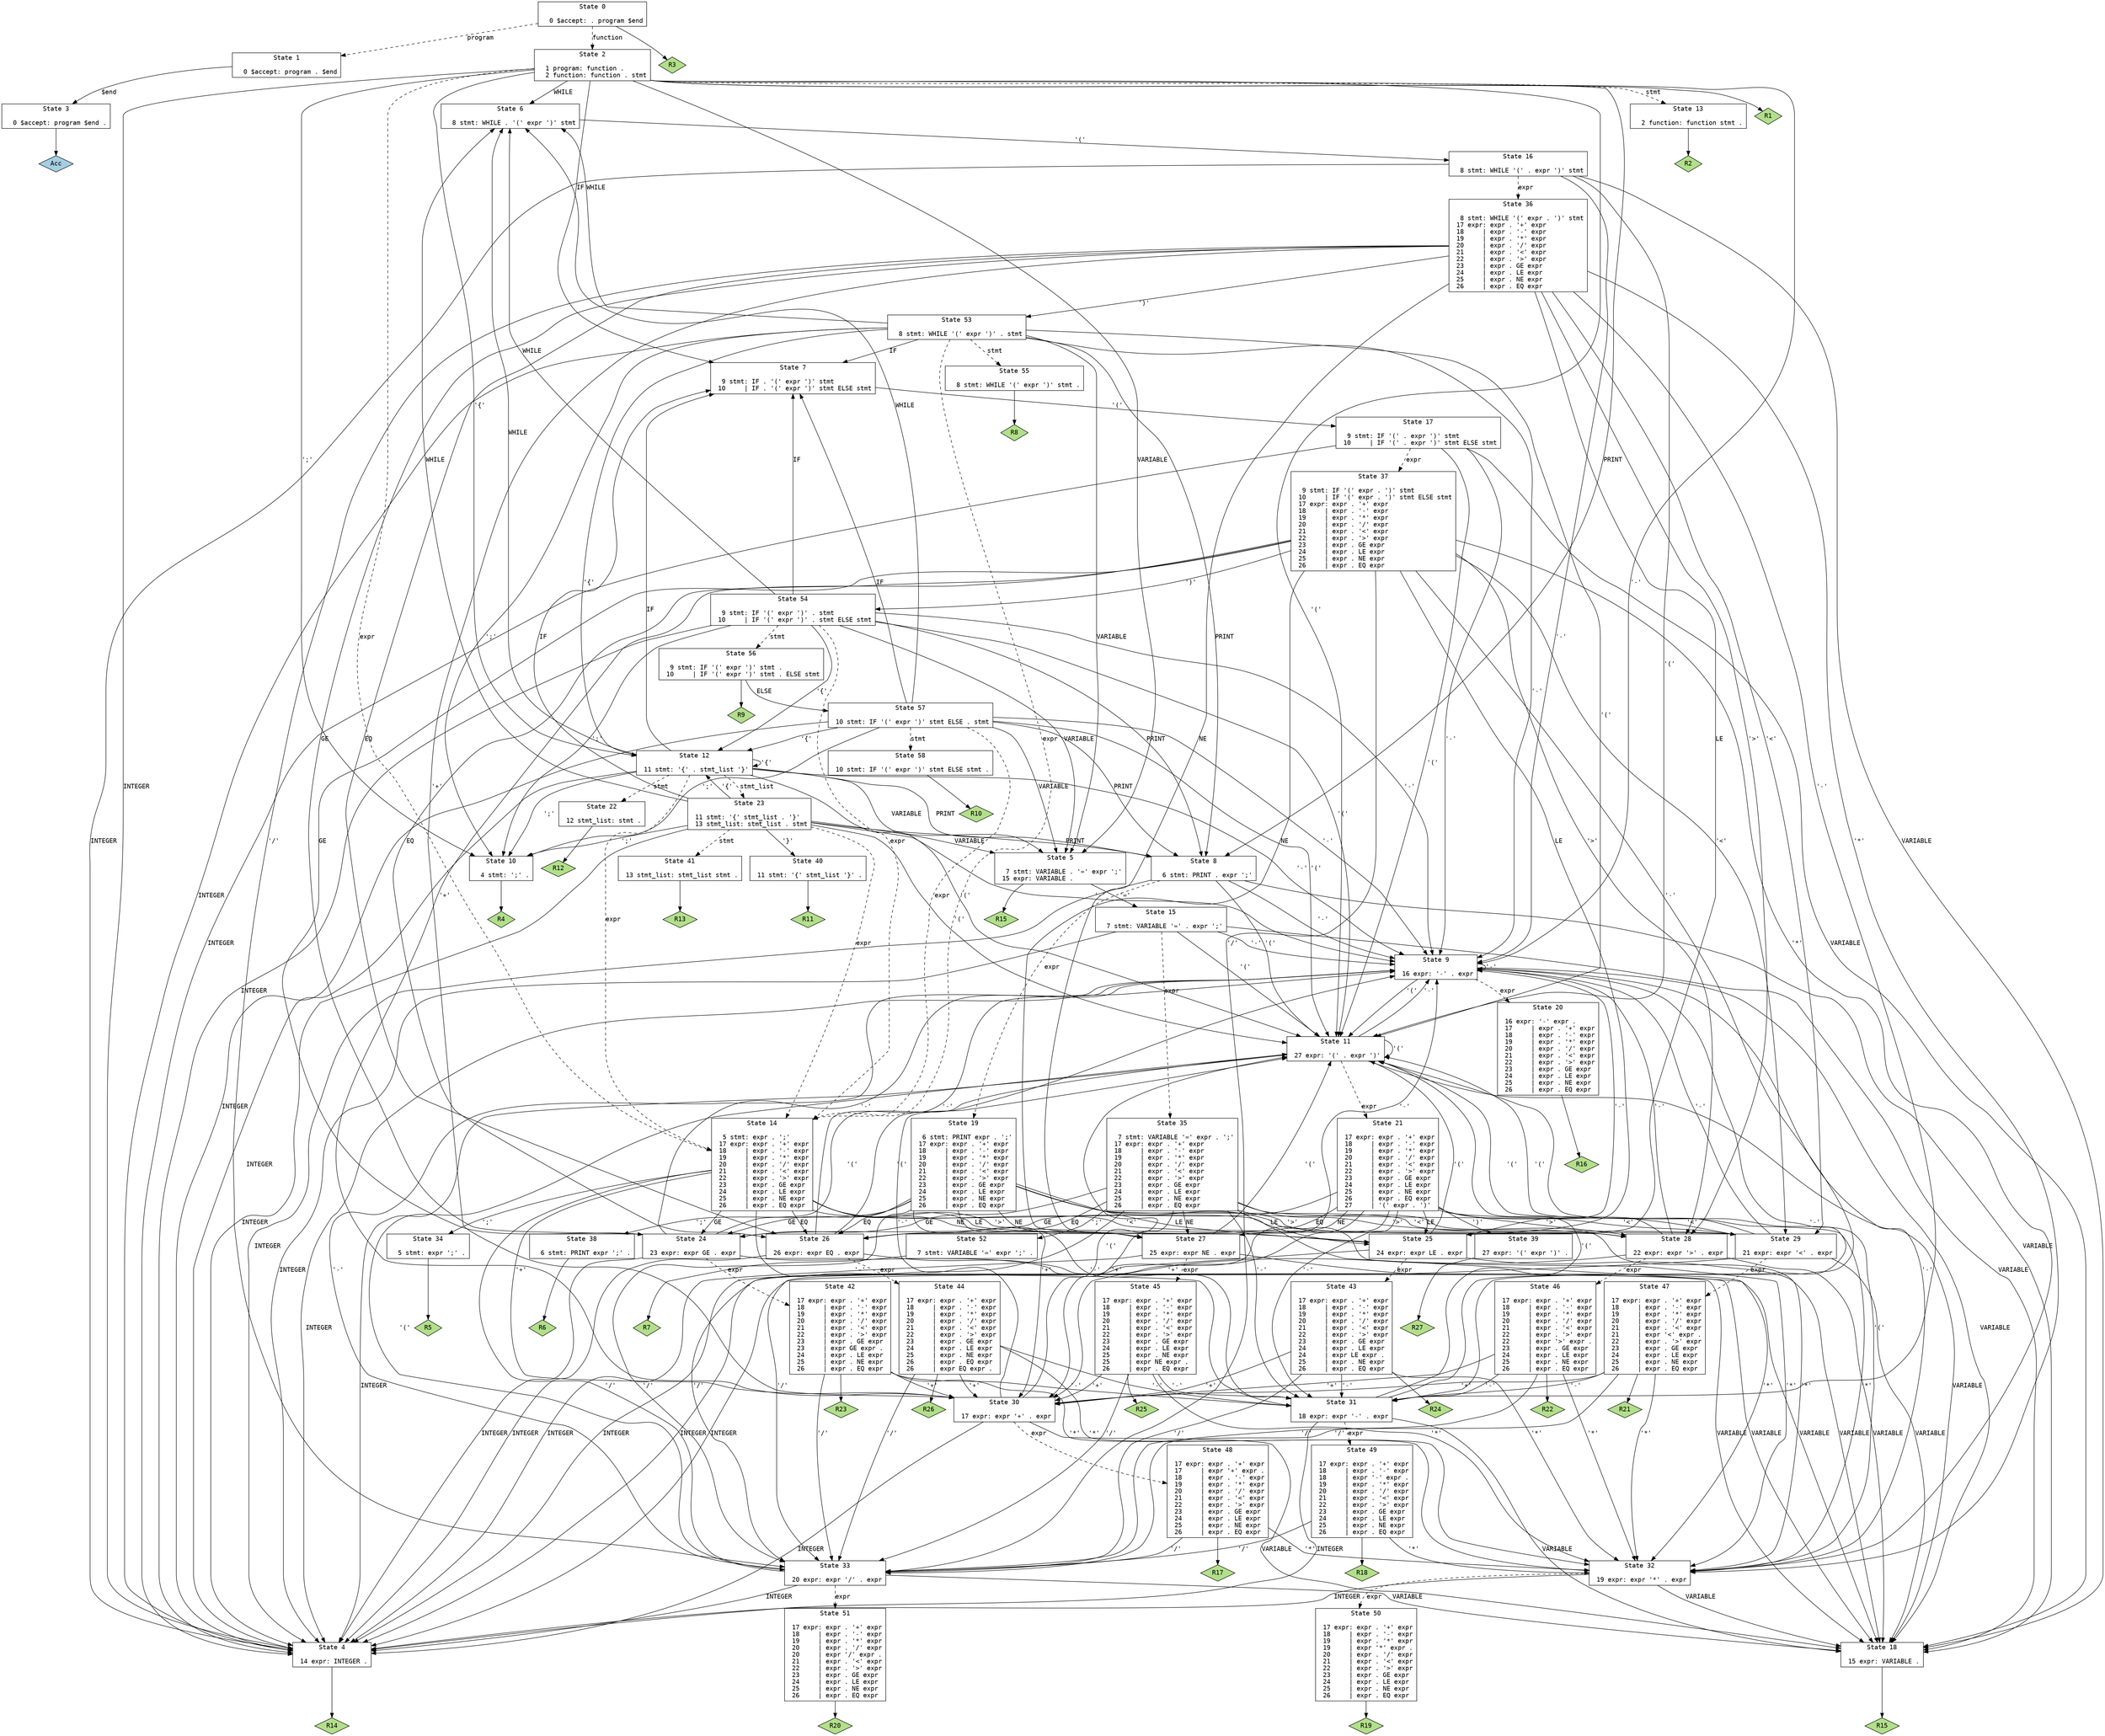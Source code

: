 // Generated by GNU Bison 3.0.4.
// Report bugs to <bug-bison@gnu.org>.
// Home page: <http://www.gnu.org/software/bison/>.

digraph "grammar.y"
{
  node [fontname = courier, shape = box, colorscheme = paired6]
  edge [fontname = courier]

  0 [label="State 0\n\l  0 $accept: . program $end\l"]
  0 -> 1 [style=dashed label="program"]
  0 -> 2 [style=dashed label="function"]
  0 -> "0R3" [style=solid]
 "0R3" [label="R3", fillcolor=3, shape=diamond, style=filled]
  1 [label="State 1\n\l  0 $accept: program . $end\l"]
  1 -> 3 [style=solid label="$end"]
  2 [label="State 2\n\l  1 program: function .\l  2 function: function . stmt\l"]
  2 -> 4 [style=solid label="INTEGER"]
  2 -> 5 [style=solid label="VARIABLE"]
  2 -> 6 [style=solid label="WHILE"]
  2 -> 7 [style=solid label="IF"]
  2 -> 8 [style=solid label="PRINT"]
  2 -> 9 [style=solid label="'-'"]
  2 -> 10 [style=solid label="';'"]
  2 -> 11 [style=solid label="'('"]
  2 -> 12 [style=solid label="'{'"]
  2 -> 13 [style=dashed label="stmt"]
  2 -> 14 [style=dashed label="expr"]
  2 -> "2R1" [style=solid]
 "2R1" [label="R1", fillcolor=3, shape=diamond, style=filled]
  3 [label="State 3\n\l  0 $accept: program $end .\l"]
  3 -> "3R0" [style=solid]
 "3R0" [label="Acc", fillcolor=1, shape=diamond, style=filled]
  4 [label="State 4\n\l 14 expr: INTEGER .\l"]
  4 -> "4R14" [style=solid]
 "4R14" [label="R14", fillcolor=3, shape=diamond, style=filled]
  5 [label="State 5\n\l  7 stmt: VARIABLE . '=' expr ';'\l 15 expr: VARIABLE .\l"]
  5 -> 15 [style=solid label="'='"]
  5 -> "5R15" [style=solid]
 "5R15" [label="R15", fillcolor=3, shape=diamond, style=filled]
  6 [label="State 6\n\l  8 stmt: WHILE . '(' expr ')' stmt\l"]
  6 -> 16 [style=solid label="'('"]
  7 [label="State 7\n\l  9 stmt: IF . '(' expr ')' stmt\l 10     | IF . '(' expr ')' stmt ELSE stmt\l"]
  7 -> 17 [style=solid label="'('"]
  8 [label="State 8\n\l  6 stmt: PRINT . expr ';'\l"]
  8 -> 4 [style=solid label="INTEGER"]
  8 -> 18 [style=solid label="VARIABLE"]
  8 -> 9 [style=solid label="'-'"]
  8 -> 11 [style=solid label="'('"]
  8 -> 19 [style=dashed label="expr"]
  9 [label="State 9\n\l 16 expr: '-' . expr\l"]
  9 -> 4 [style=solid label="INTEGER"]
  9 -> 18 [style=solid label="VARIABLE"]
  9 -> 9 [style=solid label="'-'"]
  9 -> 11 [style=solid label="'('"]
  9 -> 20 [style=dashed label="expr"]
  10 [label="State 10\n\l  4 stmt: ';' .\l"]
  10 -> "10R4" [style=solid]
 "10R4" [label="R4", fillcolor=3, shape=diamond, style=filled]
  11 [label="State 11\n\l 27 expr: '(' . expr ')'\l"]
  11 -> 4 [style=solid label="INTEGER"]
  11 -> 18 [style=solid label="VARIABLE"]
  11 -> 9 [style=solid label="'-'"]
  11 -> 11 [style=solid label="'('"]
  11 -> 21 [style=dashed label="expr"]
  12 [label="State 12\n\l 11 stmt: '{' . stmt_list '}'\l"]
  12 -> 4 [style=solid label="INTEGER"]
  12 -> 5 [style=solid label="VARIABLE"]
  12 -> 6 [style=solid label="WHILE"]
  12 -> 7 [style=solid label="IF"]
  12 -> 8 [style=solid label="PRINT"]
  12 -> 9 [style=solid label="'-'"]
  12 -> 10 [style=solid label="';'"]
  12 -> 11 [style=solid label="'('"]
  12 -> 12 [style=solid label="'{'"]
  12 -> 22 [style=dashed label="stmt"]
  12 -> 23 [style=dashed label="stmt_list"]
  12 -> 14 [style=dashed label="expr"]
  13 [label="State 13\n\l  2 function: function stmt .\l"]
  13 -> "13R2" [style=solid]
 "13R2" [label="R2", fillcolor=3, shape=diamond, style=filled]
  14 [label="State 14\n\l  5 stmt: expr . ';'\l 17 expr: expr . '+' expr\l 18     | expr . '-' expr\l 19     | expr . '*' expr\l 20     | expr . '/' expr\l 21     | expr . '<' expr\l 22     | expr . '>' expr\l 23     | expr . GE expr\l 24     | expr . LE expr\l 25     | expr . NE expr\l 26     | expr . EQ expr\l"]
  14 -> 24 [style=solid label="GE"]
  14 -> 25 [style=solid label="LE"]
  14 -> 26 [style=solid label="EQ"]
  14 -> 27 [style=solid label="NE"]
  14 -> 28 [style=solid label="'>'"]
  14 -> 29 [style=solid label="'<'"]
  14 -> 30 [style=solid label="'+'"]
  14 -> 31 [style=solid label="'-'"]
  14 -> 32 [style=solid label="'*'"]
  14 -> 33 [style=solid label="'/'"]
  14 -> 34 [style=solid label="';'"]
  15 [label="State 15\n\l  7 stmt: VARIABLE '=' . expr ';'\l"]
  15 -> 4 [style=solid label="INTEGER"]
  15 -> 18 [style=solid label="VARIABLE"]
  15 -> 9 [style=solid label="'-'"]
  15 -> 11 [style=solid label="'('"]
  15 -> 35 [style=dashed label="expr"]
  16 [label="State 16\n\l  8 stmt: WHILE '(' . expr ')' stmt\l"]
  16 -> 4 [style=solid label="INTEGER"]
  16 -> 18 [style=solid label="VARIABLE"]
  16 -> 9 [style=solid label="'-'"]
  16 -> 11 [style=solid label="'('"]
  16 -> 36 [style=dashed label="expr"]
  17 [label="State 17\n\l  9 stmt: IF '(' . expr ')' stmt\l 10     | IF '(' . expr ')' stmt ELSE stmt\l"]
  17 -> 4 [style=solid label="INTEGER"]
  17 -> 18 [style=solid label="VARIABLE"]
  17 -> 9 [style=solid label="'-'"]
  17 -> 11 [style=solid label="'('"]
  17 -> 37 [style=dashed label="expr"]
  18 [label="State 18\n\l 15 expr: VARIABLE .\l"]
  18 -> "18R15" [style=solid]
 "18R15" [label="R15", fillcolor=3, shape=diamond, style=filled]
  19 [label="State 19\n\l  6 stmt: PRINT expr . ';'\l 17 expr: expr . '+' expr\l 18     | expr . '-' expr\l 19     | expr . '*' expr\l 20     | expr . '/' expr\l 21     | expr . '<' expr\l 22     | expr . '>' expr\l 23     | expr . GE expr\l 24     | expr . LE expr\l 25     | expr . NE expr\l 26     | expr . EQ expr\l"]
  19 -> 24 [style=solid label="GE"]
  19 -> 25 [style=solid label="LE"]
  19 -> 26 [style=solid label="EQ"]
  19 -> 27 [style=solid label="NE"]
  19 -> 28 [style=solid label="'>'"]
  19 -> 29 [style=solid label="'<'"]
  19 -> 30 [style=solid label="'+'"]
  19 -> 31 [style=solid label="'-'"]
  19 -> 32 [style=solid label="'*'"]
  19 -> 33 [style=solid label="'/'"]
  19 -> 38 [style=solid label="';'"]
  20 [label="State 20\n\l 16 expr: '-' expr .\l 17     | expr . '+' expr\l 18     | expr . '-' expr\l 19     | expr . '*' expr\l 20     | expr . '/' expr\l 21     | expr . '<' expr\l 22     | expr . '>' expr\l 23     | expr . GE expr\l 24     | expr . LE expr\l 25     | expr . NE expr\l 26     | expr . EQ expr\l"]
  20 -> "20R16" [style=solid]
 "20R16" [label="R16", fillcolor=3, shape=diamond, style=filled]
  21 [label="State 21\n\l 17 expr: expr . '+' expr\l 18     | expr . '-' expr\l 19     | expr . '*' expr\l 20     | expr . '/' expr\l 21     | expr . '<' expr\l 22     | expr . '>' expr\l 23     | expr . GE expr\l 24     | expr . LE expr\l 25     | expr . NE expr\l 26     | expr . EQ expr\l 27     | '(' expr . ')'\l"]
  21 -> 24 [style=solid label="GE"]
  21 -> 25 [style=solid label="LE"]
  21 -> 26 [style=solid label="EQ"]
  21 -> 27 [style=solid label="NE"]
  21 -> 28 [style=solid label="'>'"]
  21 -> 29 [style=solid label="'<'"]
  21 -> 30 [style=solid label="'+'"]
  21 -> 31 [style=solid label="'-'"]
  21 -> 32 [style=solid label="'*'"]
  21 -> 33 [style=solid label="'/'"]
  21 -> 39 [style=solid label="')'"]
  22 [label="State 22\n\l 12 stmt_list: stmt .\l"]
  22 -> "22R12" [style=solid]
 "22R12" [label="R12", fillcolor=3, shape=diamond, style=filled]
  23 [label="State 23\n\l 11 stmt: '{' stmt_list . '}'\l 13 stmt_list: stmt_list . stmt\l"]
  23 -> 4 [style=solid label="INTEGER"]
  23 -> 5 [style=solid label="VARIABLE"]
  23 -> 6 [style=solid label="WHILE"]
  23 -> 7 [style=solid label="IF"]
  23 -> 8 [style=solid label="PRINT"]
  23 -> 9 [style=solid label="'-'"]
  23 -> 10 [style=solid label="';'"]
  23 -> 11 [style=solid label="'('"]
  23 -> 12 [style=solid label="'{'"]
  23 -> 40 [style=solid label="'}'"]
  23 -> 41 [style=dashed label="stmt"]
  23 -> 14 [style=dashed label="expr"]
  24 [label="State 24\n\l 23 expr: expr GE . expr\l"]
  24 -> 4 [style=solid label="INTEGER"]
  24 -> 18 [style=solid label="VARIABLE"]
  24 -> 9 [style=solid label="'-'"]
  24 -> 11 [style=solid label="'('"]
  24 -> 42 [style=dashed label="expr"]
  25 [label="State 25\n\l 24 expr: expr LE . expr\l"]
  25 -> 4 [style=solid label="INTEGER"]
  25 -> 18 [style=solid label="VARIABLE"]
  25 -> 9 [style=solid label="'-'"]
  25 -> 11 [style=solid label="'('"]
  25 -> 43 [style=dashed label="expr"]
  26 [label="State 26\n\l 26 expr: expr EQ . expr\l"]
  26 -> 4 [style=solid label="INTEGER"]
  26 -> 18 [style=solid label="VARIABLE"]
  26 -> 9 [style=solid label="'-'"]
  26 -> 11 [style=solid label="'('"]
  26 -> 44 [style=dashed label="expr"]
  27 [label="State 27\n\l 25 expr: expr NE . expr\l"]
  27 -> 4 [style=solid label="INTEGER"]
  27 -> 18 [style=solid label="VARIABLE"]
  27 -> 9 [style=solid label="'-'"]
  27 -> 11 [style=solid label="'('"]
  27 -> 45 [style=dashed label="expr"]
  28 [label="State 28\n\l 22 expr: expr '>' . expr\l"]
  28 -> 4 [style=solid label="INTEGER"]
  28 -> 18 [style=solid label="VARIABLE"]
  28 -> 9 [style=solid label="'-'"]
  28 -> 11 [style=solid label="'('"]
  28 -> 46 [style=dashed label="expr"]
  29 [label="State 29\n\l 21 expr: expr '<' . expr\l"]
  29 -> 4 [style=solid label="INTEGER"]
  29 -> 18 [style=solid label="VARIABLE"]
  29 -> 9 [style=solid label="'-'"]
  29 -> 11 [style=solid label="'('"]
  29 -> 47 [style=dashed label="expr"]
  30 [label="State 30\n\l 17 expr: expr '+' . expr\l"]
  30 -> 4 [style=solid label="INTEGER"]
  30 -> 18 [style=solid label="VARIABLE"]
  30 -> 9 [style=solid label="'-'"]
  30 -> 11 [style=solid label="'('"]
  30 -> 48 [style=dashed label="expr"]
  31 [label="State 31\n\l 18 expr: expr '-' . expr\l"]
  31 -> 4 [style=solid label="INTEGER"]
  31 -> 18 [style=solid label="VARIABLE"]
  31 -> 9 [style=solid label="'-'"]
  31 -> 11 [style=solid label="'('"]
  31 -> 49 [style=dashed label="expr"]
  32 [label="State 32\n\l 19 expr: expr '*' . expr\l"]
  32 -> 4 [style=solid label="INTEGER"]
  32 -> 18 [style=solid label="VARIABLE"]
  32 -> 9 [style=solid label="'-'"]
  32 -> 11 [style=solid label="'('"]
  32 -> 50 [style=dashed label="expr"]
  33 [label="State 33\n\l 20 expr: expr '/' . expr\l"]
  33 -> 4 [style=solid label="INTEGER"]
  33 -> 18 [style=solid label="VARIABLE"]
  33 -> 9 [style=solid label="'-'"]
  33 -> 11 [style=solid label="'('"]
  33 -> 51 [style=dashed label="expr"]
  34 [label="State 34\n\l  5 stmt: expr ';' .\l"]
  34 -> "34R5" [style=solid]
 "34R5" [label="R5", fillcolor=3, shape=diamond, style=filled]
  35 [label="State 35\n\l  7 stmt: VARIABLE '=' expr . ';'\l 17 expr: expr . '+' expr\l 18     | expr . '-' expr\l 19     | expr . '*' expr\l 20     | expr . '/' expr\l 21     | expr . '<' expr\l 22     | expr . '>' expr\l 23     | expr . GE expr\l 24     | expr . LE expr\l 25     | expr . NE expr\l 26     | expr . EQ expr\l"]
  35 -> 24 [style=solid label="GE"]
  35 -> 25 [style=solid label="LE"]
  35 -> 26 [style=solid label="EQ"]
  35 -> 27 [style=solid label="NE"]
  35 -> 28 [style=solid label="'>'"]
  35 -> 29 [style=solid label="'<'"]
  35 -> 30 [style=solid label="'+'"]
  35 -> 31 [style=solid label="'-'"]
  35 -> 32 [style=solid label="'*'"]
  35 -> 33 [style=solid label="'/'"]
  35 -> 52 [style=solid label="';'"]
  36 [label="State 36\n\l  8 stmt: WHILE '(' expr . ')' stmt\l 17 expr: expr . '+' expr\l 18     | expr . '-' expr\l 19     | expr . '*' expr\l 20     | expr . '/' expr\l 21     | expr . '<' expr\l 22     | expr . '>' expr\l 23     | expr . GE expr\l 24     | expr . LE expr\l 25     | expr . NE expr\l 26     | expr . EQ expr\l"]
  36 -> 24 [style=solid label="GE"]
  36 -> 25 [style=solid label="LE"]
  36 -> 26 [style=solid label="EQ"]
  36 -> 27 [style=solid label="NE"]
  36 -> 28 [style=solid label="'>'"]
  36 -> 29 [style=solid label="'<'"]
  36 -> 30 [style=solid label="'+'"]
  36 -> 31 [style=solid label="'-'"]
  36 -> 32 [style=solid label="'*'"]
  36 -> 33 [style=solid label="'/'"]
  36 -> 53 [style=solid label="')'"]
  37 [label="State 37\n\l  9 stmt: IF '(' expr . ')' stmt\l 10     | IF '(' expr . ')' stmt ELSE stmt\l 17 expr: expr . '+' expr\l 18     | expr . '-' expr\l 19     | expr . '*' expr\l 20     | expr . '/' expr\l 21     | expr . '<' expr\l 22     | expr . '>' expr\l 23     | expr . GE expr\l 24     | expr . LE expr\l 25     | expr . NE expr\l 26     | expr . EQ expr\l"]
  37 -> 24 [style=solid label="GE"]
  37 -> 25 [style=solid label="LE"]
  37 -> 26 [style=solid label="EQ"]
  37 -> 27 [style=solid label="NE"]
  37 -> 28 [style=solid label="'>'"]
  37 -> 29 [style=solid label="'<'"]
  37 -> 30 [style=solid label="'+'"]
  37 -> 31 [style=solid label="'-'"]
  37 -> 32 [style=solid label="'*'"]
  37 -> 33 [style=solid label="'/'"]
  37 -> 54 [style=solid label="')'"]
  38 [label="State 38\n\l  6 stmt: PRINT expr ';' .\l"]
  38 -> "38R6" [style=solid]
 "38R6" [label="R6", fillcolor=3, shape=diamond, style=filled]
  39 [label="State 39\n\l 27 expr: '(' expr ')' .\l"]
  39 -> "39R27" [style=solid]
 "39R27" [label="R27", fillcolor=3, shape=diamond, style=filled]
  40 [label="State 40\n\l 11 stmt: '{' stmt_list '}' .\l"]
  40 -> "40R11" [style=solid]
 "40R11" [label="R11", fillcolor=3, shape=diamond, style=filled]
  41 [label="State 41\n\l 13 stmt_list: stmt_list stmt .\l"]
  41 -> "41R13" [style=solid]
 "41R13" [label="R13", fillcolor=3, shape=diamond, style=filled]
  42 [label="State 42\n\l 17 expr: expr . '+' expr\l 18     | expr . '-' expr\l 19     | expr . '*' expr\l 20     | expr . '/' expr\l 21     | expr . '<' expr\l 22     | expr . '>' expr\l 23     | expr . GE expr\l 23     | expr GE expr .\l 24     | expr . LE expr\l 25     | expr . NE expr\l 26     | expr . EQ expr\l"]
  42 -> 30 [style=solid label="'+'"]
  42 -> 31 [style=solid label="'-'"]
  42 -> 32 [style=solid label="'*'"]
  42 -> 33 [style=solid label="'/'"]
  42 -> "42R23" [style=solid]
 "42R23" [label="R23", fillcolor=3, shape=diamond, style=filled]
  43 [label="State 43\n\l 17 expr: expr . '+' expr\l 18     | expr . '-' expr\l 19     | expr . '*' expr\l 20     | expr . '/' expr\l 21     | expr . '<' expr\l 22     | expr . '>' expr\l 23     | expr . GE expr\l 24     | expr . LE expr\l 24     | expr LE expr .\l 25     | expr . NE expr\l 26     | expr . EQ expr\l"]
  43 -> 30 [style=solid label="'+'"]
  43 -> 31 [style=solid label="'-'"]
  43 -> 32 [style=solid label="'*'"]
  43 -> 33 [style=solid label="'/'"]
  43 -> "43R24" [style=solid]
 "43R24" [label="R24", fillcolor=3, shape=diamond, style=filled]
  44 [label="State 44\n\l 17 expr: expr . '+' expr\l 18     | expr . '-' expr\l 19     | expr . '*' expr\l 20     | expr . '/' expr\l 21     | expr . '<' expr\l 22     | expr . '>' expr\l 23     | expr . GE expr\l 24     | expr . LE expr\l 25     | expr . NE expr\l 26     | expr . EQ expr\l 26     | expr EQ expr .\l"]
  44 -> 30 [style=solid label="'+'"]
  44 -> 31 [style=solid label="'-'"]
  44 -> 32 [style=solid label="'*'"]
  44 -> 33 [style=solid label="'/'"]
  44 -> "44R26" [style=solid]
 "44R26" [label="R26", fillcolor=3, shape=diamond, style=filled]
  45 [label="State 45\n\l 17 expr: expr . '+' expr\l 18     | expr . '-' expr\l 19     | expr . '*' expr\l 20     | expr . '/' expr\l 21     | expr . '<' expr\l 22     | expr . '>' expr\l 23     | expr . GE expr\l 24     | expr . LE expr\l 25     | expr . NE expr\l 25     | expr NE expr .\l 26     | expr . EQ expr\l"]
  45 -> 30 [style=solid label="'+'"]
  45 -> 31 [style=solid label="'-'"]
  45 -> 32 [style=solid label="'*'"]
  45 -> 33 [style=solid label="'/'"]
  45 -> "45R25" [style=solid]
 "45R25" [label="R25", fillcolor=3, shape=diamond, style=filled]
  46 [label="State 46\n\l 17 expr: expr . '+' expr\l 18     | expr . '-' expr\l 19     | expr . '*' expr\l 20     | expr . '/' expr\l 21     | expr . '<' expr\l 22     | expr . '>' expr\l 22     | expr '>' expr .\l 23     | expr . GE expr\l 24     | expr . LE expr\l 25     | expr . NE expr\l 26     | expr . EQ expr\l"]
  46 -> 30 [style=solid label="'+'"]
  46 -> 31 [style=solid label="'-'"]
  46 -> 32 [style=solid label="'*'"]
  46 -> 33 [style=solid label="'/'"]
  46 -> "46R22" [style=solid]
 "46R22" [label="R22", fillcolor=3, shape=diamond, style=filled]
  47 [label="State 47\n\l 17 expr: expr . '+' expr\l 18     | expr . '-' expr\l 19     | expr . '*' expr\l 20     | expr . '/' expr\l 21     | expr . '<' expr\l 21     | expr '<' expr .\l 22     | expr . '>' expr\l 23     | expr . GE expr\l 24     | expr . LE expr\l 25     | expr . NE expr\l 26     | expr . EQ expr\l"]
  47 -> 30 [style=solid label="'+'"]
  47 -> 31 [style=solid label="'-'"]
  47 -> 32 [style=solid label="'*'"]
  47 -> 33 [style=solid label="'/'"]
  47 -> "47R21" [style=solid]
 "47R21" [label="R21", fillcolor=3, shape=diamond, style=filled]
  48 [label="State 48\n\l 17 expr: expr . '+' expr\l 17     | expr '+' expr .\l 18     | expr . '-' expr\l 19     | expr . '*' expr\l 20     | expr . '/' expr\l 21     | expr . '<' expr\l 22     | expr . '>' expr\l 23     | expr . GE expr\l 24     | expr . LE expr\l 25     | expr . NE expr\l 26     | expr . EQ expr\l"]
  48 -> 32 [style=solid label="'*'"]
  48 -> 33 [style=solid label="'/'"]
  48 -> "48R17" [style=solid]
 "48R17" [label="R17", fillcolor=3, shape=diamond, style=filled]
  49 [label="State 49\n\l 17 expr: expr . '+' expr\l 18     | expr . '-' expr\l 18     | expr '-' expr .\l 19     | expr . '*' expr\l 20     | expr . '/' expr\l 21     | expr . '<' expr\l 22     | expr . '>' expr\l 23     | expr . GE expr\l 24     | expr . LE expr\l 25     | expr . NE expr\l 26     | expr . EQ expr\l"]
  49 -> 32 [style=solid label="'*'"]
  49 -> 33 [style=solid label="'/'"]
  49 -> "49R18" [style=solid]
 "49R18" [label="R18", fillcolor=3, shape=diamond, style=filled]
  50 [label="State 50\n\l 17 expr: expr . '+' expr\l 18     | expr . '-' expr\l 19     | expr . '*' expr\l 19     | expr '*' expr .\l 20     | expr . '/' expr\l 21     | expr . '<' expr\l 22     | expr . '>' expr\l 23     | expr . GE expr\l 24     | expr . LE expr\l 25     | expr . NE expr\l 26     | expr . EQ expr\l"]
  50 -> "50R19" [style=solid]
 "50R19" [label="R19", fillcolor=3, shape=diamond, style=filled]
  51 [label="State 51\n\l 17 expr: expr . '+' expr\l 18     | expr . '-' expr\l 19     | expr . '*' expr\l 20     | expr . '/' expr\l 20     | expr '/' expr .\l 21     | expr . '<' expr\l 22     | expr . '>' expr\l 23     | expr . GE expr\l 24     | expr . LE expr\l 25     | expr . NE expr\l 26     | expr . EQ expr\l"]
  51 -> "51R20" [style=solid]
 "51R20" [label="R20", fillcolor=3, shape=diamond, style=filled]
  52 [label="State 52\n\l  7 stmt: VARIABLE '=' expr ';' .\l"]
  52 -> "52R7" [style=solid]
 "52R7" [label="R7", fillcolor=3, shape=diamond, style=filled]
  53 [label="State 53\n\l  8 stmt: WHILE '(' expr ')' . stmt\l"]
  53 -> 4 [style=solid label="INTEGER"]
  53 -> 5 [style=solid label="VARIABLE"]
  53 -> 6 [style=solid label="WHILE"]
  53 -> 7 [style=solid label="IF"]
  53 -> 8 [style=solid label="PRINT"]
  53 -> 9 [style=solid label="'-'"]
  53 -> 10 [style=solid label="';'"]
  53 -> 11 [style=solid label="'('"]
  53 -> 12 [style=solid label="'{'"]
  53 -> 55 [style=dashed label="stmt"]
  53 -> 14 [style=dashed label="expr"]
  54 [label="State 54\n\l  9 stmt: IF '(' expr ')' . stmt\l 10     | IF '(' expr ')' . stmt ELSE stmt\l"]
  54 -> 4 [style=solid label="INTEGER"]
  54 -> 5 [style=solid label="VARIABLE"]
  54 -> 6 [style=solid label="WHILE"]
  54 -> 7 [style=solid label="IF"]
  54 -> 8 [style=solid label="PRINT"]
  54 -> 9 [style=solid label="'-'"]
  54 -> 10 [style=solid label="';'"]
  54 -> 11 [style=solid label="'('"]
  54 -> 12 [style=solid label="'{'"]
  54 -> 56 [style=dashed label="stmt"]
  54 -> 14 [style=dashed label="expr"]
  55 [label="State 55\n\l  8 stmt: WHILE '(' expr ')' stmt .\l"]
  55 -> "55R8" [style=solid]
 "55R8" [label="R8", fillcolor=3, shape=diamond, style=filled]
  56 [label="State 56\n\l  9 stmt: IF '(' expr ')' stmt .\l 10     | IF '(' expr ')' stmt . ELSE stmt\l"]
  56 -> 57 [style=solid label="ELSE"]
  56 -> "56R9" [style=solid]
 "56R9" [label="R9", fillcolor=3, shape=diamond, style=filled]
  57 [label="State 57\n\l 10 stmt: IF '(' expr ')' stmt ELSE . stmt\l"]
  57 -> 4 [style=solid label="INTEGER"]
  57 -> 5 [style=solid label="VARIABLE"]
  57 -> 6 [style=solid label="WHILE"]
  57 -> 7 [style=solid label="IF"]
  57 -> 8 [style=solid label="PRINT"]
  57 -> 9 [style=solid label="'-'"]
  57 -> 10 [style=solid label="';'"]
  57 -> 11 [style=solid label="'('"]
  57 -> 12 [style=solid label="'{'"]
  57 -> 58 [style=dashed label="stmt"]
  57 -> 14 [style=dashed label="expr"]
  58 [label="State 58\n\l 10 stmt: IF '(' expr ')' stmt ELSE stmt .\l"]
  58 -> "58R10" [style=solid]
 "58R10" [label="R10", fillcolor=3, shape=diamond, style=filled]
}
